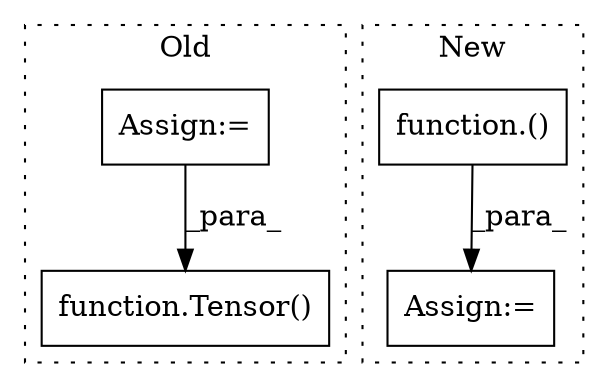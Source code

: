 digraph G {
subgraph cluster0 {
1 [label="function.Tensor()" a="75" s="3017,3059" l="7,1" shape="box"];
3 [label="Assign:=" a="68" s="2963" l="3" shape="box"];
label = "Old";
style="dotted";
}
subgraph cluster1 {
2 [label="function.()" a="75" s="31914" l="29" shape="box"];
4 [label="Assign:=" a="68" s="31911" l="3" shape="box"];
label = "New";
style="dotted";
}
2 -> 4 [label="_para_"];
3 -> 1 [label="_para_"];
}